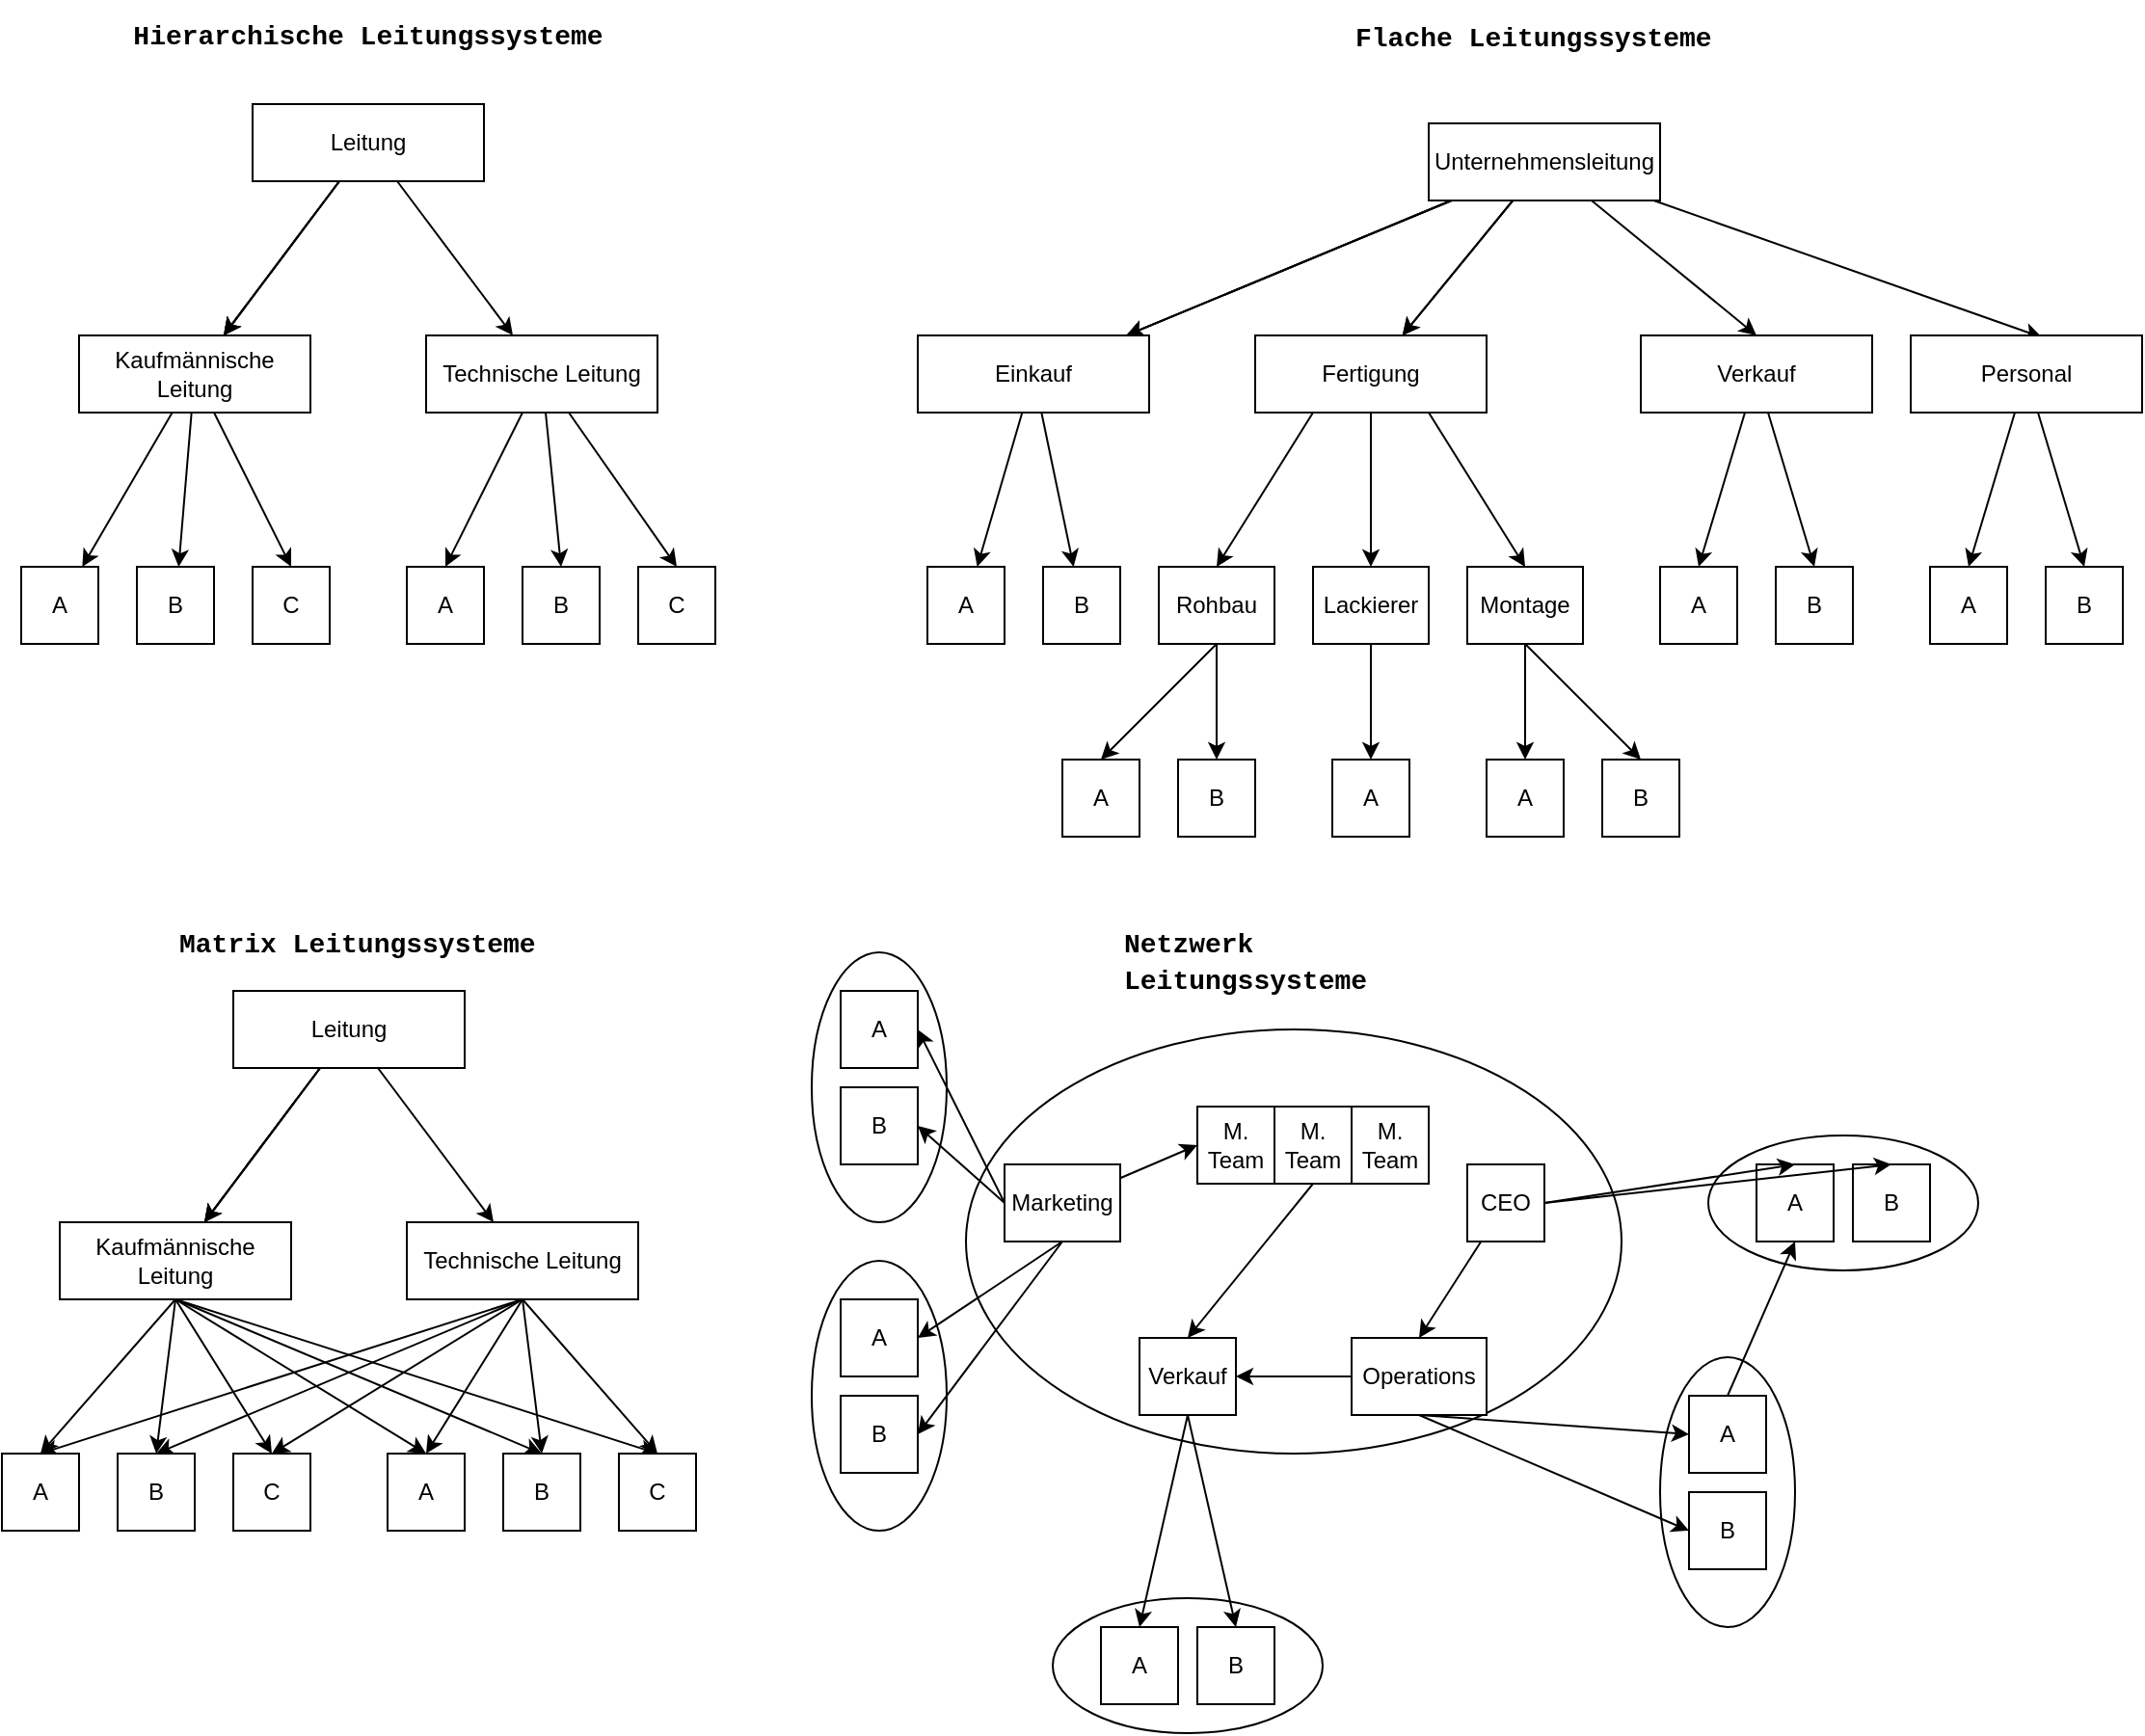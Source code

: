 <mxfile>
    <diagram id="WirUjfV0ubMSceEV40DQ" name="Page-1">
        <mxGraphModel dx="405" dy="260" grid="1" gridSize="10" guides="1" tooltips="1" connect="1" arrows="1" fold="1" page="1" pageScale="1" pageWidth="1200" pageHeight="1000" math="0" shadow="0">
            <root>
                <mxCell id="0"/>
                <mxCell id="1" parent="0"/>
                <mxCell id="170" value="" style="ellipse;whiteSpace=wrap;html=1;labelBackgroundColor=none;fontColor=#000000;" vertex="1" parent="1">
                    <mxGeometry x="430" y="680" width="70" height="140" as="geometry"/>
                </mxCell>
                <mxCell id="152" value="" style="ellipse;whiteSpace=wrap;html=1;labelBackgroundColor=none;fontColor=#000000;rotation=90;" vertex="1" parent="1">
                    <mxGeometry x="590" y="820" width="70" height="140" as="geometry"/>
                </mxCell>
                <mxCell id="143" value="" style="ellipse;whiteSpace=wrap;html=1;labelBackgroundColor=none;fontColor=#000000;" vertex="1" parent="1">
                    <mxGeometry x="430" y="520" width="70" height="140" as="geometry"/>
                </mxCell>
                <mxCell id="2" value="&lt;h1 style=&quot;font-family: Consolas, &amp;quot;Courier New&amp;quot;, monospace; font-size: 14px; line-height: 19px;&quot;&gt;&lt;span style=&quot;font-weight: bold;&quot;&gt;&lt;font&gt;Hierarchische Leitungssysteme&lt;/font&gt;&lt;/span&gt;&lt;/h1&gt;" style="text;html=1;strokeColor=none;fillColor=none;align=center;verticalAlign=middle;whiteSpace=wrap;rounded=0;labelBackgroundColor=none;fontColor=#000000;" vertex="1" parent="1">
                    <mxGeometry x="75" y="30" width="250" height="30" as="geometry"/>
                </mxCell>
                <mxCell id="5" value="" style="edgeStyle=none;html=1;" edge="1" parent="1" source="3" target="4">
                    <mxGeometry relative="1" as="geometry"/>
                </mxCell>
                <mxCell id="6" value="" style="edgeStyle=none;html=1;" edge="1" parent="1" source="3" target="4">
                    <mxGeometry relative="1" as="geometry"/>
                </mxCell>
                <mxCell id="7" value="" style="edgeStyle=none;html=1;" edge="1" parent="1" source="3" target="4">
                    <mxGeometry relative="1" as="geometry"/>
                </mxCell>
                <mxCell id="9" value="" style="edgeStyle=none;html=1;" edge="1" parent="1" source="3" target="8">
                    <mxGeometry relative="1" as="geometry"/>
                </mxCell>
                <mxCell id="3" value="Leitung" style="rounded=0;whiteSpace=wrap;html=1;" vertex="1" parent="1">
                    <mxGeometry x="140" y="80" width="120" height="40" as="geometry"/>
                </mxCell>
                <mxCell id="11" value="" style="edgeStyle=none;html=1;" edge="1" parent="1" source="4" target="10">
                    <mxGeometry relative="1" as="geometry"/>
                </mxCell>
                <mxCell id="17" style="edgeStyle=none;html=1;" edge="1" parent="1" source="4" target="12">
                    <mxGeometry relative="1" as="geometry"/>
                </mxCell>
                <mxCell id="18" style="edgeStyle=none;html=1;entryX=0.5;entryY=0;entryDx=0;entryDy=0;" edge="1" parent="1" source="4" target="13">
                    <mxGeometry relative="1" as="geometry"/>
                </mxCell>
                <mxCell id="4" value="Kaufmännische Leitung" style="rounded=0;whiteSpace=wrap;html=1;" vertex="1" parent="1">
                    <mxGeometry x="50" y="200" width="120" height="40" as="geometry"/>
                </mxCell>
                <mxCell id="19" style="edgeStyle=none;html=1;entryX=0.5;entryY=0;entryDx=0;entryDy=0;" edge="1" parent="1" source="8" target="14">
                    <mxGeometry relative="1" as="geometry"/>
                </mxCell>
                <mxCell id="20" style="edgeStyle=none;html=1;entryX=0.5;entryY=0;entryDx=0;entryDy=0;" edge="1" parent="1" source="8" target="16">
                    <mxGeometry relative="1" as="geometry"/>
                </mxCell>
                <mxCell id="21" style="edgeStyle=none;html=1;entryX=0.5;entryY=0;entryDx=0;entryDy=0;" edge="1" parent="1" source="8" target="15">
                    <mxGeometry relative="1" as="geometry"/>
                </mxCell>
                <mxCell id="8" value="Technische Leitung" style="rounded=0;whiteSpace=wrap;html=1;" vertex="1" parent="1">
                    <mxGeometry x="230" y="200" width="120" height="40" as="geometry"/>
                </mxCell>
                <mxCell id="10" value="A" style="whiteSpace=wrap;html=1;rounded=0;" vertex="1" parent="1">
                    <mxGeometry x="20" y="320" width="40" height="40" as="geometry"/>
                </mxCell>
                <mxCell id="12" value="B" style="whiteSpace=wrap;html=1;rounded=0;" vertex="1" parent="1">
                    <mxGeometry x="80" y="320" width="40" height="40" as="geometry"/>
                </mxCell>
                <mxCell id="13" value="C" style="whiteSpace=wrap;html=1;rounded=0;" vertex="1" parent="1">
                    <mxGeometry x="140" y="320" width="40" height="40" as="geometry"/>
                </mxCell>
                <mxCell id="14" value="A" style="whiteSpace=wrap;html=1;rounded=0;" vertex="1" parent="1">
                    <mxGeometry x="220" y="320" width="40" height="40" as="geometry"/>
                </mxCell>
                <mxCell id="15" value="B" style="whiteSpace=wrap;html=1;rounded=0;" vertex="1" parent="1">
                    <mxGeometry x="280" y="320" width="40" height="40" as="geometry"/>
                </mxCell>
                <mxCell id="16" value="C" style="whiteSpace=wrap;html=1;rounded=0;" vertex="1" parent="1">
                    <mxGeometry x="340" y="320" width="40" height="40" as="geometry"/>
                </mxCell>
                <mxCell id="22" value="&lt;div style=&quot;font-family: Consolas, &amp;quot;Courier New&amp;quot;, monospace; font-weight: normal; font-size: 14px; line-height: 19px;&quot;&gt;&lt;div&gt;&lt;span style=&quot;font-weight: bold;&quot;&gt;Flache Leitungssysteme&lt;/span&gt;&lt;/div&gt;&lt;/div&gt;" style="text;whiteSpace=wrap;html=1;fontColor=#000000;labelBackgroundColor=none;" vertex="1" parent="1">
                    <mxGeometry x="710" y="30" width="200" height="40" as="geometry"/>
                </mxCell>
                <mxCell id="23" value="" style="edgeStyle=none;html=1;" edge="1" parent="1" source="27" target="31">
                    <mxGeometry relative="1" as="geometry"/>
                </mxCell>
                <mxCell id="24" value="" style="edgeStyle=none;html=1;" edge="1" parent="1" source="27" target="31">
                    <mxGeometry relative="1" as="geometry"/>
                </mxCell>
                <mxCell id="25" value="" style="edgeStyle=none;html=1;" edge="1" parent="1" source="27" target="31">
                    <mxGeometry relative="1" as="geometry"/>
                </mxCell>
                <mxCell id="44" value="" style="edgeStyle=none;html=1;fontColor=#000000;" edge="1" parent="1" source="27" target="43">
                    <mxGeometry relative="1" as="geometry"/>
                </mxCell>
                <mxCell id="45" value="" style="edgeStyle=none;html=1;fontColor=#000000;" edge="1" parent="1" source="27" target="43">
                    <mxGeometry relative="1" as="geometry"/>
                </mxCell>
                <mxCell id="53" style="edgeStyle=none;html=1;entryX=0.5;entryY=0;entryDx=0;entryDy=0;fontColor=#000000;" edge="1" parent="1" source="27" target="47">
                    <mxGeometry relative="1" as="geometry"/>
                </mxCell>
                <mxCell id="63" style="edgeStyle=none;html=1;entryX=0.567;entryY=0.025;entryDx=0;entryDy=0;entryPerimeter=0;fontColor=#000000;" edge="1" parent="1" source="27" target="60">
                    <mxGeometry relative="1" as="geometry"/>
                </mxCell>
                <mxCell id="27" value="Unternehmensleitung" style="rounded=0;whiteSpace=wrap;html=1;" vertex="1" parent="1">
                    <mxGeometry x="750" y="90" width="120" height="40" as="geometry"/>
                </mxCell>
                <mxCell id="28" value="" style="edgeStyle=none;html=1;" edge="1" parent="1" source="31" target="36">
                    <mxGeometry relative="1" as="geometry"/>
                </mxCell>
                <mxCell id="29" style="edgeStyle=none;html=1;" edge="1" parent="1" source="31" target="37">
                    <mxGeometry relative="1" as="geometry"/>
                </mxCell>
                <mxCell id="31" value="Einkauf" style="rounded=0;whiteSpace=wrap;html=1;" vertex="1" parent="1">
                    <mxGeometry x="485" y="200" width="120" height="40" as="geometry"/>
                </mxCell>
                <mxCell id="36" value="A" style="whiteSpace=wrap;html=1;rounded=0;" vertex="1" parent="1">
                    <mxGeometry x="490" y="320" width="40" height="40" as="geometry"/>
                </mxCell>
                <mxCell id="37" value="B" style="whiteSpace=wrap;html=1;rounded=0;" vertex="1" parent="1">
                    <mxGeometry x="550" y="320" width="40" height="40" as="geometry"/>
                </mxCell>
                <mxCell id="73" style="edgeStyle=none;html=1;exitX=0.5;exitY=1;exitDx=0;exitDy=0;entryX=0.5;entryY=0;entryDx=0;entryDy=0;fontColor=#000000;" edge="1" parent="1" source="39" target="71">
                    <mxGeometry relative="1" as="geometry"/>
                </mxCell>
                <mxCell id="74" style="edgeStyle=none;html=1;exitX=0.5;exitY=1;exitDx=0;exitDy=0;entryX=0.5;entryY=0;entryDx=0;entryDy=0;fontColor=#000000;" edge="1" parent="1" source="39" target="72">
                    <mxGeometry relative="1" as="geometry"/>
                </mxCell>
                <mxCell id="39" value="Rohbau" style="whiteSpace=wrap;html=1;rounded=0;" vertex="1" parent="1">
                    <mxGeometry x="610" y="320" width="60" height="40" as="geometry"/>
                </mxCell>
                <mxCell id="76" style="edgeStyle=none;html=1;entryX=0.5;entryY=0;entryDx=0;entryDy=0;fontColor=#000000;" edge="1" parent="1" source="40" target="75">
                    <mxGeometry relative="1" as="geometry"/>
                </mxCell>
                <mxCell id="40" value="Lackierer" style="whiteSpace=wrap;html=1;rounded=0;" vertex="1" parent="1">
                    <mxGeometry x="690" y="320" width="60" height="40" as="geometry"/>
                </mxCell>
                <mxCell id="68" style="edgeStyle=none;html=1;exitX=0.5;exitY=1;exitDx=0;exitDy=0;fontColor=#000000;" edge="1" parent="1" source="43" target="40">
                    <mxGeometry relative="1" as="geometry"/>
                </mxCell>
                <mxCell id="69" style="edgeStyle=none;html=1;exitX=0.25;exitY=1;exitDx=0;exitDy=0;entryX=0.5;entryY=0;entryDx=0;entryDy=0;fontColor=#000000;" edge="1" parent="1" source="43" target="39">
                    <mxGeometry relative="1" as="geometry"/>
                </mxCell>
                <mxCell id="70" style="edgeStyle=none;html=1;exitX=0.75;exitY=1;exitDx=0;exitDy=0;entryX=0.5;entryY=0;entryDx=0;entryDy=0;fontColor=#000000;" edge="1" parent="1" source="43" target="64">
                    <mxGeometry relative="1" as="geometry"/>
                </mxCell>
                <mxCell id="43" value="Fertigung" style="rounded=0;whiteSpace=wrap;html=1;" vertex="1" parent="1">
                    <mxGeometry x="660" y="200" width="120" height="40" as="geometry"/>
                </mxCell>
                <mxCell id="50" style="edgeStyle=none;html=1;entryX=0.5;entryY=0;entryDx=0;entryDy=0;fontColor=#000000;" edge="1" parent="1" source="47" target="48">
                    <mxGeometry relative="1" as="geometry"/>
                </mxCell>
                <mxCell id="52" style="edgeStyle=none;html=1;entryX=0.5;entryY=0;entryDx=0;entryDy=0;fontColor=#000000;" edge="1" parent="1" source="47" target="49">
                    <mxGeometry relative="1" as="geometry"/>
                </mxCell>
                <mxCell id="47" value="Verkauf" style="rounded=0;whiteSpace=wrap;html=1;" vertex="1" parent="1">
                    <mxGeometry x="860" y="200" width="120" height="40" as="geometry"/>
                </mxCell>
                <mxCell id="48" value="A" style="whiteSpace=wrap;html=1;rounded=0;" vertex="1" parent="1">
                    <mxGeometry x="870" y="320" width="40" height="40" as="geometry"/>
                </mxCell>
                <mxCell id="49" value="B" style="whiteSpace=wrap;html=1;rounded=0;" vertex="1" parent="1">
                    <mxGeometry x="930" y="320" width="40" height="40" as="geometry"/>
                </mxCell>
                <mxCell id="58" style="edgeStyle=none;html=1;entryX=0.5;entryY=0;entryDx=0;entryDy=0;fontColor=#000000;" edge="1" parent="1" source="60" target="61">
                    <mxGeometry relative="1" as="geometry"/>
                </mxCell>
                <mxCell id="59" style="edgeStyle=none;html=1;entryX=0.5;entryY=0;entryDx=0;entryDy=0;fontColor=#000000;" edge="1" parent="1" source="60" target="62">
                    <mxGeometry relative="1" as="geometry"/>
                </mxCell>
                <mxCell id="60" value="Personal" style="rounded=0;whiteSpace=wrap;html=1;" vertex="1" parent="1">
                    <mxGeometry x="1000" y="200" width="120" height="40" as="geometry"/>
                </mxCell>
                <mxCell id="61" value="A" style="whiteSpace=wrap;html=1;rounded=0;" vertex="1" parent="1">
                    <mxGeometry x="1010" y="320" width="40" height="40" as="geometry"/>
                </mxCell>
                <mxCell id="62" value="B" style="whiteSpace=wrap;html=1;rounded=0;" vertex="1" parent="1">
                    <mxGeometry x="1070" y="320" width="40" height="40" as="geometry"/>
                </mxCell>
                <mxCell id="80" style="edgeStyle=none;html=1;exitX=0.5;exitY=1;exitDx=0;exitDy=0;entryX=0.5;entryY=0;entryDx=0;entryDy=0;fontColor=#000000;" edge="1" parent="1" source="64" target="78">
                    <mxGeometry relative="1" as="geometry"/>
                </mxCell>
                <mxCell id="81" style="edgeStyle=none;html=1;exitX=0.5;exitY=1;exitDx=0;exitDy=0;fontColor=#000000;" edge="1" parent="1" source="64" target="77">
                    <mxGeometry relative="1" as="geometry"/>
                </mxCell>
                <mxCell id="64" value="Montage" style="whiteSpace=wrap;html=1;rounded=0;" vertex="1" parent="1">
                    <mxGeometry x="770" y="320" width="60" height="40" as="geometry"/>
                </mxCell>
                <mxCell id="71" value="A" style="whiteSpace=wrap;html=1;rounded=0;" vertex="1" parent="1">
                    <mxGeometry x="560" y="420" width="40" height="40" as="geometry"/>
                </mxCell>
                <mxCell id="72" value="B" style="whiteSpace=wrap;html=1;rounded=0;" vertex="1" parent="1">
                    <mxGeometry x="620" y="420" width="40" height="40" as="geometry"/>
                </mxCell>
                <mxCell id="75" value="A" style="whiteSpace=wrap;html=1;rounded=0;" vertex="1" parent="1">
                    <mxGeometry x="700" y="420" width="40" height="40" as="geometry"/>
                </mxCell>
                <mxCell id="77" value="A" style="whiteSpace=wrap;html=1;rounded=0;" vertex="1" parent="1">
                    <mxGeometry x="780" y="420" width="40" height="40" as="geometry"/>
                </mxCell>
                <mxCell id="78" value="B" style="whiteSpace=wrap;html=1;rounded=0;" vertex="1" parent="1">
                    <mxGeometry x="840" y="420" width="40" height="40" as="geometry"/>
                </mxCell>
                <mxCell id="82" value="&lt;div style=&quot;font-family: Consolas, &amp;quot;Courier New&amp;quot;, monospace; font-weight: normal; font-size: 14px; line-height: 19px;&quot;&gt;&lt;div&gt;&lt;span style=&quot;font-weight: bold;&quot;&gt;Matrix Leitungssysteme&lt;/span&gt;&lt;/div&gt;&lt;/div&gt;" style="text;whiteSpace=wrap;html=1;fontColor=#000000;labelBackgroundColor=none;" vertex="1" parent="1">
                    <mxGeometry x="100" y="500" width="200" height="40" as="geometry"/>
                </mxCell>
                <mxCell id="83" value="" style="edgeStyle=none;html=1;" edge="1" parent="1" source="87" target="91">
                    <mxGeometry relative="1" as="geometry"/>
                </mxCell>
                <mxCell id="84" value="" style="edgeStyle=none;html=1;" edge="1" parent="1" source="87" target="91">
                    <mxGeometry relative="1" as="geometry"/>
                </mxCell>
                <mxCell id="85" value="" style="edgeStyle=none;html=1;" edge="1" parent="1" source="87" target="91">
                    <mxGeometry relative="1" as="geometry"/>
                </mxCell>
                <mxCell id="86" value="" style="edgeStyle=none;html=1;" edge="1" parent="1" source="87" target="95">
                    <mxGeometry relative="1" as="geometry"/>
                </mxCell>
                <mxCell id="87" value="Leitung" style="rounded=0;whiteSpace=wrap;html=1;" vertex="1" parent="1">
                    <mxGeometry x="130" y="540" width="120" height="40" as="geometry"/>
                </mxCell>
                <mxCell id="107" style="edgeStyle=none;html=1;exitX=0.5;exitY=1;exitDx=0;exitDy=0;entryX=0.5;entryY=0;entryDx=0;entryDy=0;fontColor=#000000;" edge="1" parent="1" source="91" target="99">
                    <mxGeometry relative="1" as="geometry"/>
                </mxCell>
                <mxCell id="108" style="edgeStyle=none;html=1;exitX=0.5;exitY=1;exitDx=0;exitDy=0;entryX=0.5;entryY=0;entryDx=0;entryDy=0;fontColor=#000000;" edge="1" parent="1" source="91" target="100">
                    <mxGeometry relative="1" as="geometry"/>
                </mxCell>
                <mxCell id="109" style="edgeStyle=none;html=1;exitX=0.5;exitY=1;exitDx=0;exitDy=0;fontColor=#000000;" edge="1" parent="1" source="91">
                    <mxGeometry relative="1" as="geometry">
                        <mxPoint x="350" y="780" as="targetPoint"/>
                    </mxGeometry>
                </mxCell>
                <mxCell id="117" style="edgeStyle=none;html=1;exitX=0.5;exitY=1;exitDx=0;exitDy=0;entryX=0.5;entryY=0;entryDx=0;entryDy=0;fontColor=#000000;" edge="1" parent="1" source="91" target="96">
                    <mxGeometry relative="1" as="geometry"/>
                </mxCell>
                <mxCell id="118" style="edgeStyle=none;html=1;exitX=0.5;exitY=1;exitDx=0;exitDy=0;entryX=0.5;entryY=0;entryDx=0;entryDy=0;fontColor=#000000;" edge="1" parent="1" source="91" target="97">
                    <mxGeometry relative="1" as="geometry"/>
                </mxCell>
                <mxCell id="119" style="edgeStyle=none;html=1;exitX=0.5;exitY=1;exitDx=0;exitDy=0;entryX=0.5;entryY=0;entryDx=0;entryDy=0;fontColor=#000000;" edge="1" parent="1" source="91" target="98">
                    <mxGeometry relative="1" as="geometry"/>
                </mxCell>
                <mxCell id="91" value="Kaufmännische Leitung" style="rounded=0;whiteSpace=wrap;html=1;" vertex="1" parent="1">
                    <mxGeometry x="40" y="660" width="120" height="40" as="geometry"/>
                </mxCell>
                <mxCell id="114" style="edgeStyle=none;html=1;exitX=0.5;exitY=1;exitDx=0;exitDy=0;entryX=0.5;entryY=0;entryDx=0;entryDy=0;fontColor=#000000;" edge="1" parent="1" source="95" target="98">
                    <mxGeometry relative="1" as="geometry"/>
                </mxCell>
                <mxCell id="115" style="edgeStyle=none;html=1;exitX=0.5;exitY=1;exitDx=0;exitDy=0;fontColor=#000000;" edge="1" parent="1" source="95">
                    <mxGeometry relative="1" as="geometry">
                        <mxPoint x="90" y="780" as="targetPoint"/>
                    </mxGeometry>
                </mxCell>
                <mxCell id="116" style="edgeStyle=none;html=1;exitX=0.5;exitY=1;exitDx=0;exitDy=0;entryX=0.5;entryY=0;entryDx=0;entryDy=0;fontColor=#000000;" edge="1" parent="1" source="95" target="96">
                    <mxGeometry relative="1" as="geometry"/>
                </mxCell>
                <mxCell id="120" style="edgeStyle=none;html=1;exitX=0.5;exitY=1;exitDx=0;exitDy=0;entryX=0.5;entryY=0;entryDx=0;entryDy=0;fontColor=#000000;" edge="1" parent="1" source="95" target="99">
                    <mxGeometry relative="1" as="geometry"/>
                </mxCell>
                <mxCell id="121" style="edgeStyle=none;html=1;exitX=0.5;exitY=1;exitDx=0;exitDy=0;entryX=0.5;entryY=0;entryDx=0;entryDy=0;fontColor=#000000;" edge="1" parent="1" source="95" target="100">
                    <mxGeometry relative="1" as="geometry"/>
                </mxCell>
                <mxCell id="122" style="edgeStyle=none;html=1;exitX=0.5;exitY=1;exitDx=0;exitDy=0;entryX=0.5;entryY=0;entryDx=0;entryDy=0;fontColor=#000000;" edge="1" parent="1" source="95" target="101">
                    <mxGeometry relative="1" as="geometry"/>
                </mxCell>
                <mxCell id="95" value="Technische Leitung" style="rounded=0;whiteSpace=wrap;html=1;" vertex="1" parent="1">
                    <mxGeometry x="220" y="660" width="120" height="40" as="geometry"/>
                </mxCell>
                <mxCell id="96" value="A" style="whiteSpace=wrap;html=1;rounded=0;" vertex="1" parent="1">
                    <mxGeometry x="10" y="780" width="40" height="40" as="geometry"/>
                </mxCell>
                <mxCell id="97" value="B" style="whiteSpace=wrap;html=1;rounded=0;" vertex="1" parent="1">
                    <mxGeometry x="70" y="780" width="40" height="40" as="geometry"/>
                </mxCell>
                <mxCell id="98" value="C" style="whiteSpace=wrap;html=1;rounded=0;" vertex="1" parent="1">
                    <mxGeometry x="130" y="780" width="40" height="40" as="geometry"/>
                </mxCell>
                <mxCell id="99" value="A" style="whiteSpace=wrap;html=1;rounded=0;" vertex="1" parent="1">
                    <mxGeometry x="210" y="780" width="40" height="40" as="geometry"/>
                </mxCell>
                <mxCell id="100" value="B" style="whiteSpace=wrap;html=1;rounded=0;" vertex="1" parent="1">
                    <mxGeometry x="270" y="780" width="40" height="40" as="geometry"/>
                </mxCell>
                <mxCell id="101" value="C" style="whiteSpace=wrap;html=1;rounded=0;" vertex="1" parent="1">
                    <mxGeometry x="330" y="780" width="40" height="40" as="geometry"/>
                </mxCell>
                <mxCell id="123" value="" style="ellipse;whiteSpace=wrap;html=1;labelBackgroundColor=none;fontColor=#000000;" vertex="1" parent="1">
                    <mxGeometry x="510" y="560" width="340" height="220" as="geometry"/>
                </mxCell>
                <mxCell id="131" style="edgeStyle=none;html=1;entryX=0;entryY=0.5;entryDx=0;entryDy=0;fontColor=#000000;" edge="1" parent="1" source="124" target="128">
                    <mxGeometry relative="1" as="geometry"/>
                </mxCell>
                <mxCell id="165" style="edgeStyle=none;html=1;exitX=0;exitY=0.5;exitDx=0;exitDy=0;entryX=1;entryY=0.5;entryDx=0;entryDy=0;fontColor=#000000;" edge="1" parent="1" source="124" target="142">
                    <mxGeometry relative="1" as="geometry"/>
                </mxCell>
                <mxCell id="166" style="edgeStyle=none;html=1;exitX=0;exitY=0.5;exitDx=0;exitDy=0;entryX=1;entryY=0.5;entryDx=0;entryDy=0;fontColor=#000000;" edge="1" parent="1" source="124" target="141">
                    <mxGeometry relative="1" as="geometry"/>
                </mxCell>
                <mxCell id="173" style="edgeStyle=none;html=1;exitX=0.5;exitY=1;exitDx=0;exitDy=0;entryX=1;entryY=0.5;entryDx=0;entryDy=0;fontColor=#000000;" edge="1" parent="1" source="124" target="171">
                    <mxGeometry relative="1" as="geometry"/>
                </mxCell>
                <mxCell id="174" style="edgeStyle=none;html=1;exitX=0.5;exitY=1;exitDx=0;exitDy=0;entryX=1;entryY=0.5;entryDx=0;entryDy=0;fontColor=#000000;" edge="1" parent="1" source="124" target="172">
                    <mxGeometry relative="1" as="geometry"/>
                </mxCell>
                <mxCell id="124" value="Marketing" style="whiteSpace=wrap;html=1;rounded=0;" vertex="1" parent="1">
                    <mxGeometry x="530" y="630" width="60" height="40" as="geometry"/>
                </mxCell>
                <mxCell id="167" style="edgeStyle=none;html=1;exitX=0.5;exitY=1;exitDx=0;exitDy=0;entryX=0.5;entryY=0;entryDx=0;entryDy=0;fontColor=#000000;" edge="1" parent="1" source="125" target="153">
                    <mxGeometry relative="1" as="geometry"/>
                </mxCell>
                <mxCell id="168" style="edgeStyle=none;html=1;exitX=0.5;exitY=1;exitDx=0;exitDy=0;entryX=0.5;entryY=0;entryDx=0;entryDy=0;fontColor=#000000;" edge="1" parent="1" source="125" target="154">
                    <mxGeometry relative="1" as="geometry"/>
                </mxCell>
                <mxCell id="125" value="Verkauf" style="whiteSpace=wrap;html=1;rounded=0;" vertex="1" parent="1">
                    <mxGeometry x="600" y="720" width="50" height="40" as="geometry"/>
                </mxCell>
                <mxCell id="169" style="edgeStyle=none;html=1;exitX=0;exitY=0.5;exitDx=0;exitDy=0;fontColor=#000000;" edge="1" parent="1" source="127" target="125">
                    <mxGeometry relative="1" as="geometry"/>
                </mxCell>
                <mxCell id="127" value="Operations" style="whiteSpace=wrap;html=1;rounded=0;" vertex="1" parent="1">
                    <mxGeometry x="710" y="720" width="70" height="40" as="geometry"/>
                </mxCell>
                <mxCell id="128" value="M.&lt;br&gt;Team" style="whiteSpace=wrap;html=1;rounded=0;" vertex="1" parent="1">
                    <mxGeometry x="630" y="600" width="40" height="40" as="geometry"/>
                </mxCell>
                <mxCell id="132" style="edgeStyle=none;html=1;exitX=0.5;exitY=1;exitDx=0;exitDy=0;entryX=0.5;entryY=0;entryDx=0;entryDy=0;fontColor=#000000;" edge="1" parent="1" source="129" target="125">
                    <mxGeometry relative="1" as="geometry"/>
                </mxCell>
                <mxCell id="129" value="M.&lt;br style=&quot;border-color: var(--border-color);&quot;&gt;Team" style="whiteSpace=wrap;html=1;rounded=0;" vertex="1" parent="1">
                    <mxGeometry x="670" y="600" width="40" height="40" as="geometry"/>
                </mxCell>
                <mxCell id="130" value="M.&lt;br style=&quot;border-color: var(--border-color);&quot;&gt;Team" style="whiteSpace=wrap;html=1;rounded=0;" vertex="1" parent="1">
                    <mxGeometry x="710" y="600" width="40" height="40" as="geometry"/>
                </mxCell>
                <mxCell id="136" style="edgeStyle=none;html=1;entryX=0.5;entryY=0;entryDx=0;entryDy=0;fontColor=#000000;" edge="1" parent="1" source="135" target="127">
                    <mxGeometry relative="1" as="geometry"/>
                </mxCell>
                <mxCell id="135" value="CEO" style="whiteSpace=wrap;html=1;rounded=0;" vertex="1" parent="1">
                    <mxGeometry x="770" y="630" width="40" height="40" as="geometry"/>
                </mxCell>
                <mxCell id="137" value="B" style="whiteSpace=wrap;html=1;rounded=0;" vertex="1" parent="1">
                    <mxGeometry x="620" y="420" width="40" height="40" as="geometry"/>
                </mxCell>
                <mxCell id="141" value="A" style="whiteSpace=wrap;html=1;rounded=0;" vertex="1" parent="1">
                    <mxGeometry x="445" y="540" width="40" height="40" as="geometry"/>
                </mxCell>
                <mxCell id="142" value="B" style="whiteSpace=wrap;html=1;rounded=0;" vertex="1" parent="1">
                    <mxGeometry x="445" y="590" width="40" height="40" as="geometry"/>
                </mxCell>
                <mxCell id="146" value="" style="ellipse;whiteSpace=wrap;html=1;labelBackgroundColor=none;fontColor=#000000;" vertex="1" parent="1">
                    <mxGeometry x="870" y="730" width="70" height="140" as="geometry"/>
                </mxCell>
                <mxCell id="147" value="A" style="whiteSpace=wrap;html=1;rounded=0;" vertex="1" parent="1">
                    <mxGeometry x="885" y="750" width="40" height="40" as="geometry"/>
                </mxCell>
                <mxCell id="148" value="B" style="whiteSpace=wrap;html=1;rounded=0;" vertex="1" parent="1">
                    <mxGeometry x="885" y="800" width="40" height="40" as="geometry"/>
                </mxCell>
                <mxCell id="153" value="A" style="whiteSpace=wrap;html=1;rounded=0;" vertex="1" parent="1">
                    <mxGeometry x="580" y="870" width="40" height="40" as="geometry"/>
                </mxCell>
                <mxCell id="154" value="B" style="whiteSpace=wrap;html=1;rounded=0;" vertex="1" parent="1">
                    <mxGeometry x="630" y="870" width="40" height="40" as="geometry"/>
                </mxCell>
                <mxCell id="156" value="" style="ellipse;whiteSpace=wrap;html=1;labelBackgroundColor=none;fontColor=#000000;rotation=90;" vertex="1" parent="1">
                    <mxGeometry x="930" y="580" width="70" height="140" as="geometry"/>
                </mxCell>
                <mxCell id="157" value="A" style="whiteSpace=wrap;html=1;rounded=0;" vertex="1" parent="1">
                    <mxGeometry x="920" y="630" width="40" height="40" as="geometry"/>
                </mxCell>
                <mxCell id="158" value="B" style="whiteSpace=wrap;html=1;rounded=0;" vertex="1" parent="1">
                    <mxGeometry x="970" y="630" width="40" height="40" as="geometry"/>
                </mxCell>
                <mxCell id="161" style="edgeStyle=none;html=1;exitX=1;exitY=0.5;exitDx=0;exitDy=0;entryX=0.5;entryY=0;entryDx=0;entryDy=0;fontColor=#000000;" edge="1" parent="1" source="135" target="157">
                    <mxGeometry relative="1" as="geometry"/>
                </mxCell>
                <mxCell id="162" style="edgeStyle=none;html=1;exitX=1;exitY=0.5;exitDx=0;exitDy=0;entryX=0.5;entryY=0;entryDx=0;entryDy=0;fontColor=#000000;" edge="1" parent="1" source="135" target="158">
                    <mxGeometry relative="1" as="geometry"/>
                </mxCell>
                <mxCell id="160" style="edgeStyle=none;html=1;exitX=0.5;exitY=0;exitDx=0;exitDy=0;entryX=0.5;entryY=1;entryDx=0;entryDy=0;fontColor=#000000;" edge="1" parent="1" source="147" target="157">
                    <mxGeometry relative="1" as="geometry"/>
                </mxCell>
                <mxCell id="164" style="edgeStyle=none;html=1;exitX=0.5;exitY=1;exitDx=0;exitDy=0;entryX=0;entryY=0.5;entryDx=0;entryDy=0;fontColor=#000000;" edge="1" parent="1" source="127" target="148">
                    <mxGeometry relative="1" as="geometry"/>
                </mxCell>
                <mxCell id="163" style="edgeStyle=none;html=1;exitX=0.5;exitY=1;exitDx=0;exitDy=0;entryX=0;entryY=0.5;entryDx=0;entryDy=0;fontColor=#000000;" edge="1" parent="1" source="127" target="147">
                    <mxGeometry relative="1" as="geometry"/>
                </mxCell>
                <mxCell id="171" value="A" style="whiteSpace=wrap;html=1;rounded=0;" vertex="1" parent="1">
                    <mxGeometry x="445" y="700" width="40" height="40" as="geometry"/>
                </mxCell>
                <mxCell id="172" value="B" style="whiteSpace=wrap;html=1;rounded=0;" vertex="1" parent="1">
                    <mxGeometry x="445" y="750" width="40" height="40" as="geometry"/>
                </mxCell>
                <mxCell id="175" value="&lt;div style=&quot;font-family: Consolas, &amp;quot;Courier New&amp;quot;, monospace; font-weight: normal; font-size: 14px; line-height: 19px;&quot;&gt;&lt;div&gt;&lt;span style=&quot;font-weight: bold;&quot;&gt;Netzwerk Leitungssysteme&lt;/span&gt;&lt;/div&gt;&lt;/div&gt;" style="text;whiteSpace=wrap;html=1;fontColor=#000000;labelBackgroundColor=none;" vertex="1" parent="1">
                    <mxGeometry x="590" y="500" width="200" height="40" as="geometry"/>
                </mxCell>
            </root>
        </mxGraphModel>
    </diagram>
</mxfile>